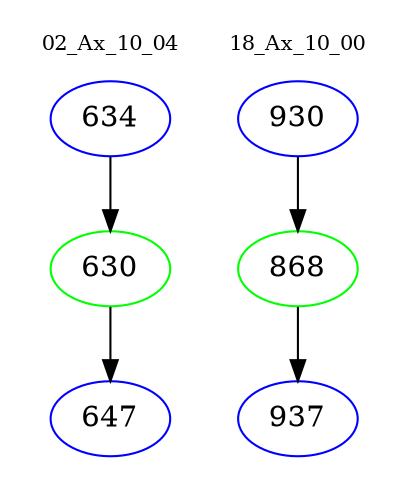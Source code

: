 digraph{
subgraph cluster_0 {
color = white
label = "02_Ax_10_04";
fontsize=10;
T0_634 [label="634", color="blue"]
T0_634 -> T0_630 [color="black"]
T0_630 [label="630", color="green"]
T0_630 -> T0_647 [color="black"]
T0_647 [label="647", color="blue"]
}
subgraph cluster_1 {
color = white
label = "18_Ax_10_00";
fontsize=10;
T1_930 [label="930", color="blue"]
T1_930 -> T1_868 [color="black"]
T1_868 [label="868", color="green"]
T1_868 -> T1_937 [color="black"]
T1_937 [label="937", color="blue"]
}
}

